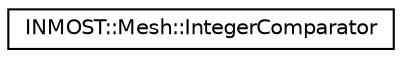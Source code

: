 digraph "Graphical Class Hierarchy"
{
  edge [fontname="Helvetica",fontsize="10",labelfontname="Helvetica",labelfontsize="10"];
  node [fontname="Helvetica",fontsize="10",shape=record];
  rankdir="LR";
  Node1 [label="INMOST::Mesh::IntegerComparator",height=0.2,width=0.4,color="black", fillcolor="white", style="filled",URL="$classINMOST_1_1Mesh_1_1IntegerComparator.html"];
}
